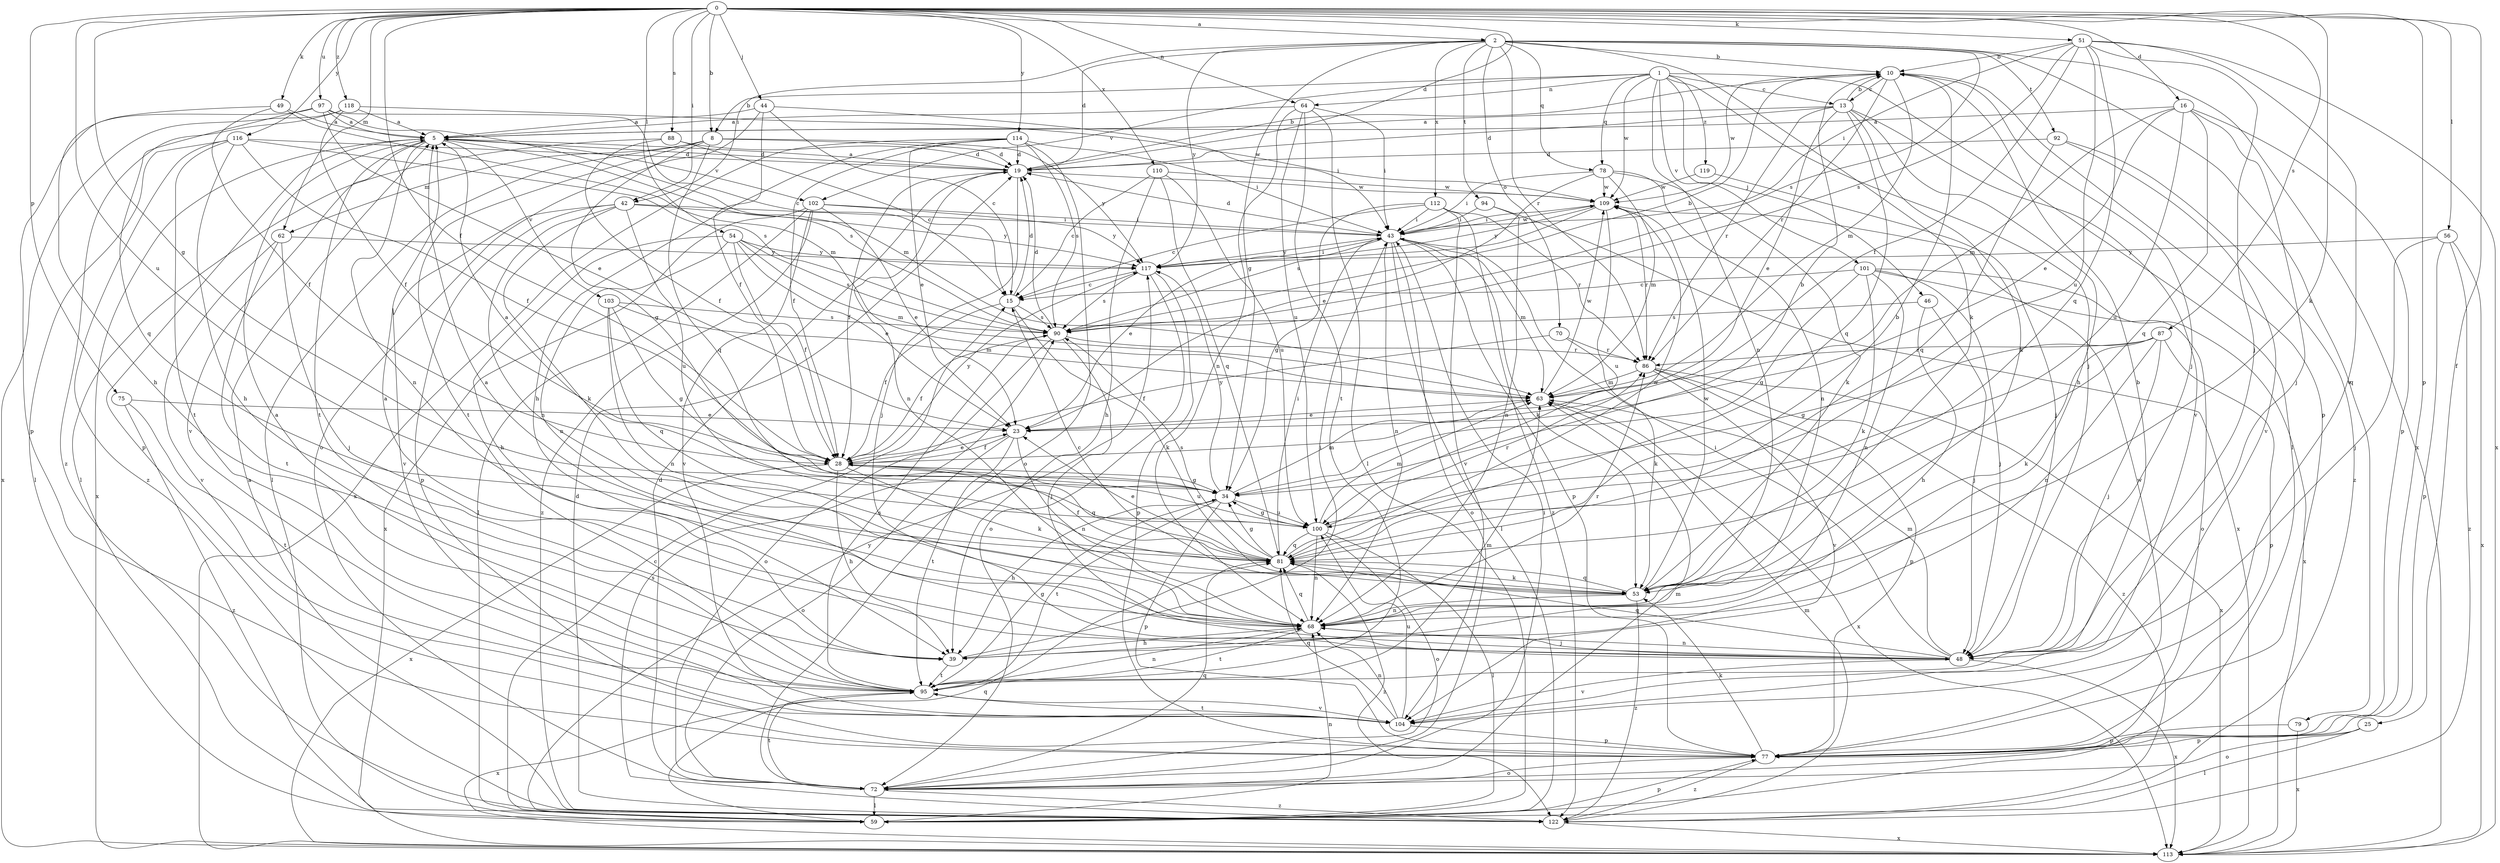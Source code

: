 strict digraph  {
0;
1;
2;
5;
8;
10;
13;
15;
16;
19;
23;
25;
28;
34;
39;
42;
43;
44;
46;
48;
49;
51;
53;
54;
56;
59;
62;
63;
64;
68;
70;
72;
75;
77;
78;
79;
81;
86;
87;
88;
90;
92;
94;
95;
97;
100;
101;
102;
103;
104;
109;
110;
112;
113;
114;
116;
117;
118;
119;
122;
0 -> 2  [label=a];
0 -> 8  [label=b];
0 -> 16  [label=d];
0 -> 19  [label=d];
0 -> 25  [label=f];
0 -> 28  [label=f];
0 -> 34  [label=g];
0 -> 42  [label=i];
0 -> 44  [label=j];
0 -> 49  [label=k];
0 -> 51  [label=k];
0 -> 53  [label=k];
0 -> 54  [label=l];
0 -> 56  [label=l];
0 -> 62  [label=m];
0 -> 64  [label=n];
0 -> 75  [label=p];
0 -> 77  [label=p];
0 -> 87  [label=s];
0 -> 88  [label=s];
0 -> 97  [label=u];
0 -> 100  [label=u];
0 -> 110  [label=x];
0 -> 114  [label=y];
0 -> 116  [label=y];
0 -> 118  [label=z];
1 -> 8  [label=b];
1 -> 13  [label=c];
1 -> 46  [label=j];
1 -> 48  [label=j];
1 -> 59  [label=l];
1 -> 64  [label=n];
1 -> 68  [label=n];
1 -> 78  [label=q];
1 -> 101  [label=v];
1 -> 102  [label=v];
1 -> 109  [label=w];
1 -> 119  [label=z];
2 -> 10  [label=b];
2 -> 19  [label=d];
2 -> 34  [label=g];
2 -> 42  [label=i];
2 -> 53  [label=k];
2 -> 70  [label=o];
2 -> 78  [label=q];
2 -> 79  [label=q];
2 -> 86  [label=r];
2 -> 90  [label=s];
2 -> 92  [label=t];
2 -> 94  [label=t];
2 -> 112  [label=x];
2 -> 113  [label=x];
2 -> 117  [label=y];
5 -> 19  [label=d];
5 -> 68  [label=n];
5 -> 77  [label=p];
5 -> 90  [label=s];
5 -> 95  [label=t];
5 -> 102  [label=v];
5 -> 103  [label=v];
5 -> 104  [label=v];
5 -> 113  [label=x];
8 -> 19  [label=d];
8 -> 34  [label=g];
8 -> 59  [label=l];
8 -> 62  [label=m];
8 -> 81  [label=q];
8 -> 95  [label=t];
8 -> 117  [label=y];
10 -> 13  [label=c];
10 -> 48  [label=j];
10 -> 63  [label=m];
10 -> 77  [label=p];
10 -> 86  [label=r];
10 -> 109  [label=w];
13 -> 5  [label=a];
13 -> 10  [label=b];
13 -> 19  [label=d];
13 -> 23  [label=e];
13 -> 39  [label=h];
13 -> 53  [label=k];
13 -> 81  [label=q];
13 -> 86  [label=r];
13 -> 104  [label=v];
15 -> 19  [label=d];
15 -> 28  [label=f];
15 -> 53  [label=k];
15 -> 90  [label=s];
16 -> 5  [label=a];
16 -> 23  [label=e];
16 -> 48  [label=j];
16 -> 63  [label=m];
16 -> 77  [label=p];
16 -> 81  [label=q];
16 -> 100  [label=u];
19 -> 5  [label=a];
19 -> 10  [label=b];
19 -> 28  [label=f];
19 -> 48  [label=j];
19 -> 68  [label=n];
19 -> 109  [label=w];
23 -> 28  [label=f];
23 -> 68  [label=n];
23 -> 72  [label=o];
23 -> 95  [label=t];
25 -> 59  [label=l];
25 -> 72  [label=o];
25 -> 77  [label=p];
28 -> 23  [label=e];
28 -> 34  [label=g];
28 -> 39  [label=h];
28 -> 53  [label=k];
28 -> 81  [label=q];
28 -> 100  [label=u];
28 -> 113  [label=x];
28 -> 117  [label=y];
34 -> 5  [label=a];
34 -> 10  [label=b];
34 -> 39  [label=h];
34 -> 63  [label=m];
34 -> 77  [label=p];
34 -> 95  [label=t];
34 -> 100  [label=u];
34 -> 117  [label=y];
39 -> 43  [label=i];
39 -> 95  [label=t];
42 -> 43  [label=i];
42 -> 53  [label=k];
42 -> 68  [label=n];
42 -> 77  [label=p];
42 -> 100  [label=u];
42 -> 104  [label=v];
42 -> 117  [label=y];
43 -> 19  [label=d];
43 -> 23  [label=e];
43 -> 53  [label=k];
43 -> 59  [label=l];
43 -> 63  [label=m];
43 -> 68  [label=n];
43 -> 72  [label=o];
43 -> 77  [label=p];
43 -> 109  [label=w];
43 -> 117  [label=y];
44 -> 5  [label=a];
44 -> 15  [label=c];
44 -> 28  [label=f];
44 -> 43  [label=i];
44 -> 72  [label=o];
46 -> 39  [label=h];
46 -> 48  [label=j];
46 -> 90  [label=s];
48 -> 5  [label=a];
48 -> 43  [label=i];
48 -> 63  [label=m];
48 -> 68  [label=n];
48 -> 81  [label=q];
48 -> 104  [label=v];
48 -> 113  [label=x];
49 -> 5  [label=a];
49 -> 28  [label=f];
49 -> 39  [label=h];
49 -> 63  [label=m];
51 -> 10  [label=b];
51 -> 28  [label=f];
51 -> 43  [label=i];
51 -> 48  [label=j];
51 -> 81  [label=q];
51 -> 90  [label=s];
51 -> 100  [label=u];
51 -> 104  [label=v];
51 -> 113  [label=x];
53 -> 15  [label=c];
53 -> 68  [label=n];
53 -> 81  [label=q];
53 -> 109  [label=w];
53 -> 122  [label=z];
54 -> 23  [label=e];
54 -> 28  [label=f];
54 -> 39  [label=h];
54 -> 63  [label=m];
54 -> 68  [label=n];
54 -> 90  [label=s];
54 -> 117  [label=y];
56 -> 48  [label=j];
56 -> 77  [label=p];
56 -> 113  [label=x];
56 -> 117  [label=y];
56 -> 122  [label=z];
59 -> 15  [label=c];
59 -> 68  [label=n];
59 -> 77  [label=p];
59 -> 81  [label=q];
59 -> 117  [label=y];
62 -> 48  [label=j];
62 -> 95  [label=t];
62 -> 104  [label=v];
62 -> 117  [label=y];
63 -> 23  [label=e];
63 -> 109  [label=w];
63 -> 113  [label=x];
64 -> 5  [label=a];
64 -> 43  [label=i];
64 -> 59  [label=l];
64 -> 68  [label=n];
64 -> 95  [label=t];
64 -> 100  [label=u];
68 -> 5  [label=a];
68 -> 39  [label=h];
68 -> 48  [label=j];
68 -> 81  [label=q];
68 -> 86  [label=r];
68 -> 95  [label=t];
70 -> 28  [label=f];
70 -> 53  [label=k];
70 -> 86  [label=r];
72 -> 19  [label=d];
72 -> 43  [label=i];
72 -> 59  [label=l];
72 -> 63  [label=m];
72 -> 81  [label=q];
72 -> 95  [label=t];
72 -> 122  [label=z];
75 -> 23  [label=e];
75 -> 95  [label=t];
75 -> 122  [label=z];
77 -> 53  [label=k];
77 -> 72  [label=o];
77 -> 109  [label=w];
77 -> 122  [label=z];
78 -> 23  [label=e];
78 -> 43  [label=i];
78 -> 53  [label=k];
78 -> 63  [label=m];
78 -> 68  [label=n];
78 -> 109  [label=w];
79 -> 77  [label=p];
79 -> 113  [label=x];
81 -> 10  [label=b];
81 -> 23  [label=e];
81 -> 28  [label=f];
81 -> 34  [label=g];
81 -> 43  [label=i];
81 -> 53  [label=k];
81 -> 90  [label=s];
81 -> 109  [label=w];
81 -> 122  [label=z];
86 -> 63  [label=m];
86 -> 77  [label=p];
86 -> 104  [label=v];
86 -> 113  [label=x];
86 -> 122  [label=z];
87 -> 34  [label=g];
87 -> 48  [label=j];
87 -> 53  [label=k];
87 -> 68  [label=n];
87 -> 77  [label=p];
87 -> 86  [label=r];
88 -> 15  [label=c];
88 -> 19  [label=d];
88 -> 28  [label=f];
88 -> 59  [label=l];
90 -> 10  [label=b];
90 -> 19  [label=d];
90 -> 28  [label=f];
90 -> 48  [label=j];
90 -> 72  [label=o];
90 -> 86  [label=r];
92 -> 19  [label=d];
92 -> 81  [label=q];
92 -> 104  [label=v];
92 -> 122  [label=z];
94 -> 43  [label=i];
94 -> 68  [label=n];
94 -> 113  [label=x];
95 -> 5  [label=a];
95 -> 10  [label=b];
95 -> 34  [label=g];
95 -> 63  [label=m];
95 -> 68  [label=n];
95 -> 90  [label=s];
95 -> 104  [label=v];
95 -> 113  [label=x];
97 -> 5  [label=a];
97 -> 15  [label=c];
97 -> 23  [label=e];
97 -> 63  [label=m];
97 -> 77  [label=p];
97 -> 81  [label=q];
100 -> 34  [label=g];
100 -> 59  [label=l];
100 -> 63  [label=m];
100 -> 68  [label=n];
100 -> 72  [label=o];
100 -> 81  [label=q];
100 -> 86  [label=r];
101 -> 15  [label=c];
101 -> 34  [label=g];
101 -> 48  [label=j];
101 -> 53  [label=k];
101 -> 68  [label=n];
101 -> 72  [label=o];
101 -> 113  [label=x];
102 -> 23  [label=e];
102 -> 43  [label=i];
102 -> 59  [label=l];
102 -> 104  [label=v];
102 -> 113  [label=x];
102 -> 117  [label=y];
102 -> 122  [label=z];
103 -> 34  [label=g];
103 -> 63  [label=m];
103 -> 68  [label=n];
103 -> 81  [label=q];
103 -> 90  [label=s];
104 -> 68  [label=n];
104 -> 77  [label=p];
104 -> 81  [label=q];
104 -> 95  [label=t];
104 -> 100  [label=u];
109 -> 43  [label=i];
109 -> 86  [label=r];
109 -> 90  [label=s];
109 -> 100  [label=u];
109 -> 117  [label=y];
110 -> 15  [label=c];
110 -> 39  [label=h];
110 -> 81  [label=q];
110 -> 100  [label=u];
110 -> 109  [label=w];
112 -> 15  [label=c];
112 -> 34  [label=g];
112 -> 43  [label=i];
112 -> 86  [label=r];
112 -> 104  [label=v];
112 -> 122  [label=z];
114 -> 19  [label=d];
114 -> 23  [label=e];
114 -> 28  [label=f];
114 -> 39  [label=h];
114 -> 43  [label=i];
114 -> 72  [label=o];
114 -> 90  [label=s];
114 -> 113  [label=x];
116 -> 19  [label=d];
116 -> 28  [label=f];
116 -> 39  [label=h];
116 -> 59  [label=l];
116 -> 90  [label=s];
116 -> 95  [label=t];
116 -> 122  [label=z];
117 -> 15  [label=c];
117 -> 43  [label=i];
117 -> 72  [label=o];
117 -> 77  [label=p];
117 -> 90  [label=s];
118 -> 5  [label=a];
118 -> 28  [label=f];
118 -> 109  [label=w];
118 -> 113  [label=x];
118 -> 122  [label=z];
119 -> 48  [label=j];
119 -> 109  [label=w];
122 -> 5  [label=a];
122 -> 19  [label=d];
122 -> 63  [label=m];
122 -> 90  [label=s];
122 -> 113  [label=x];
}
